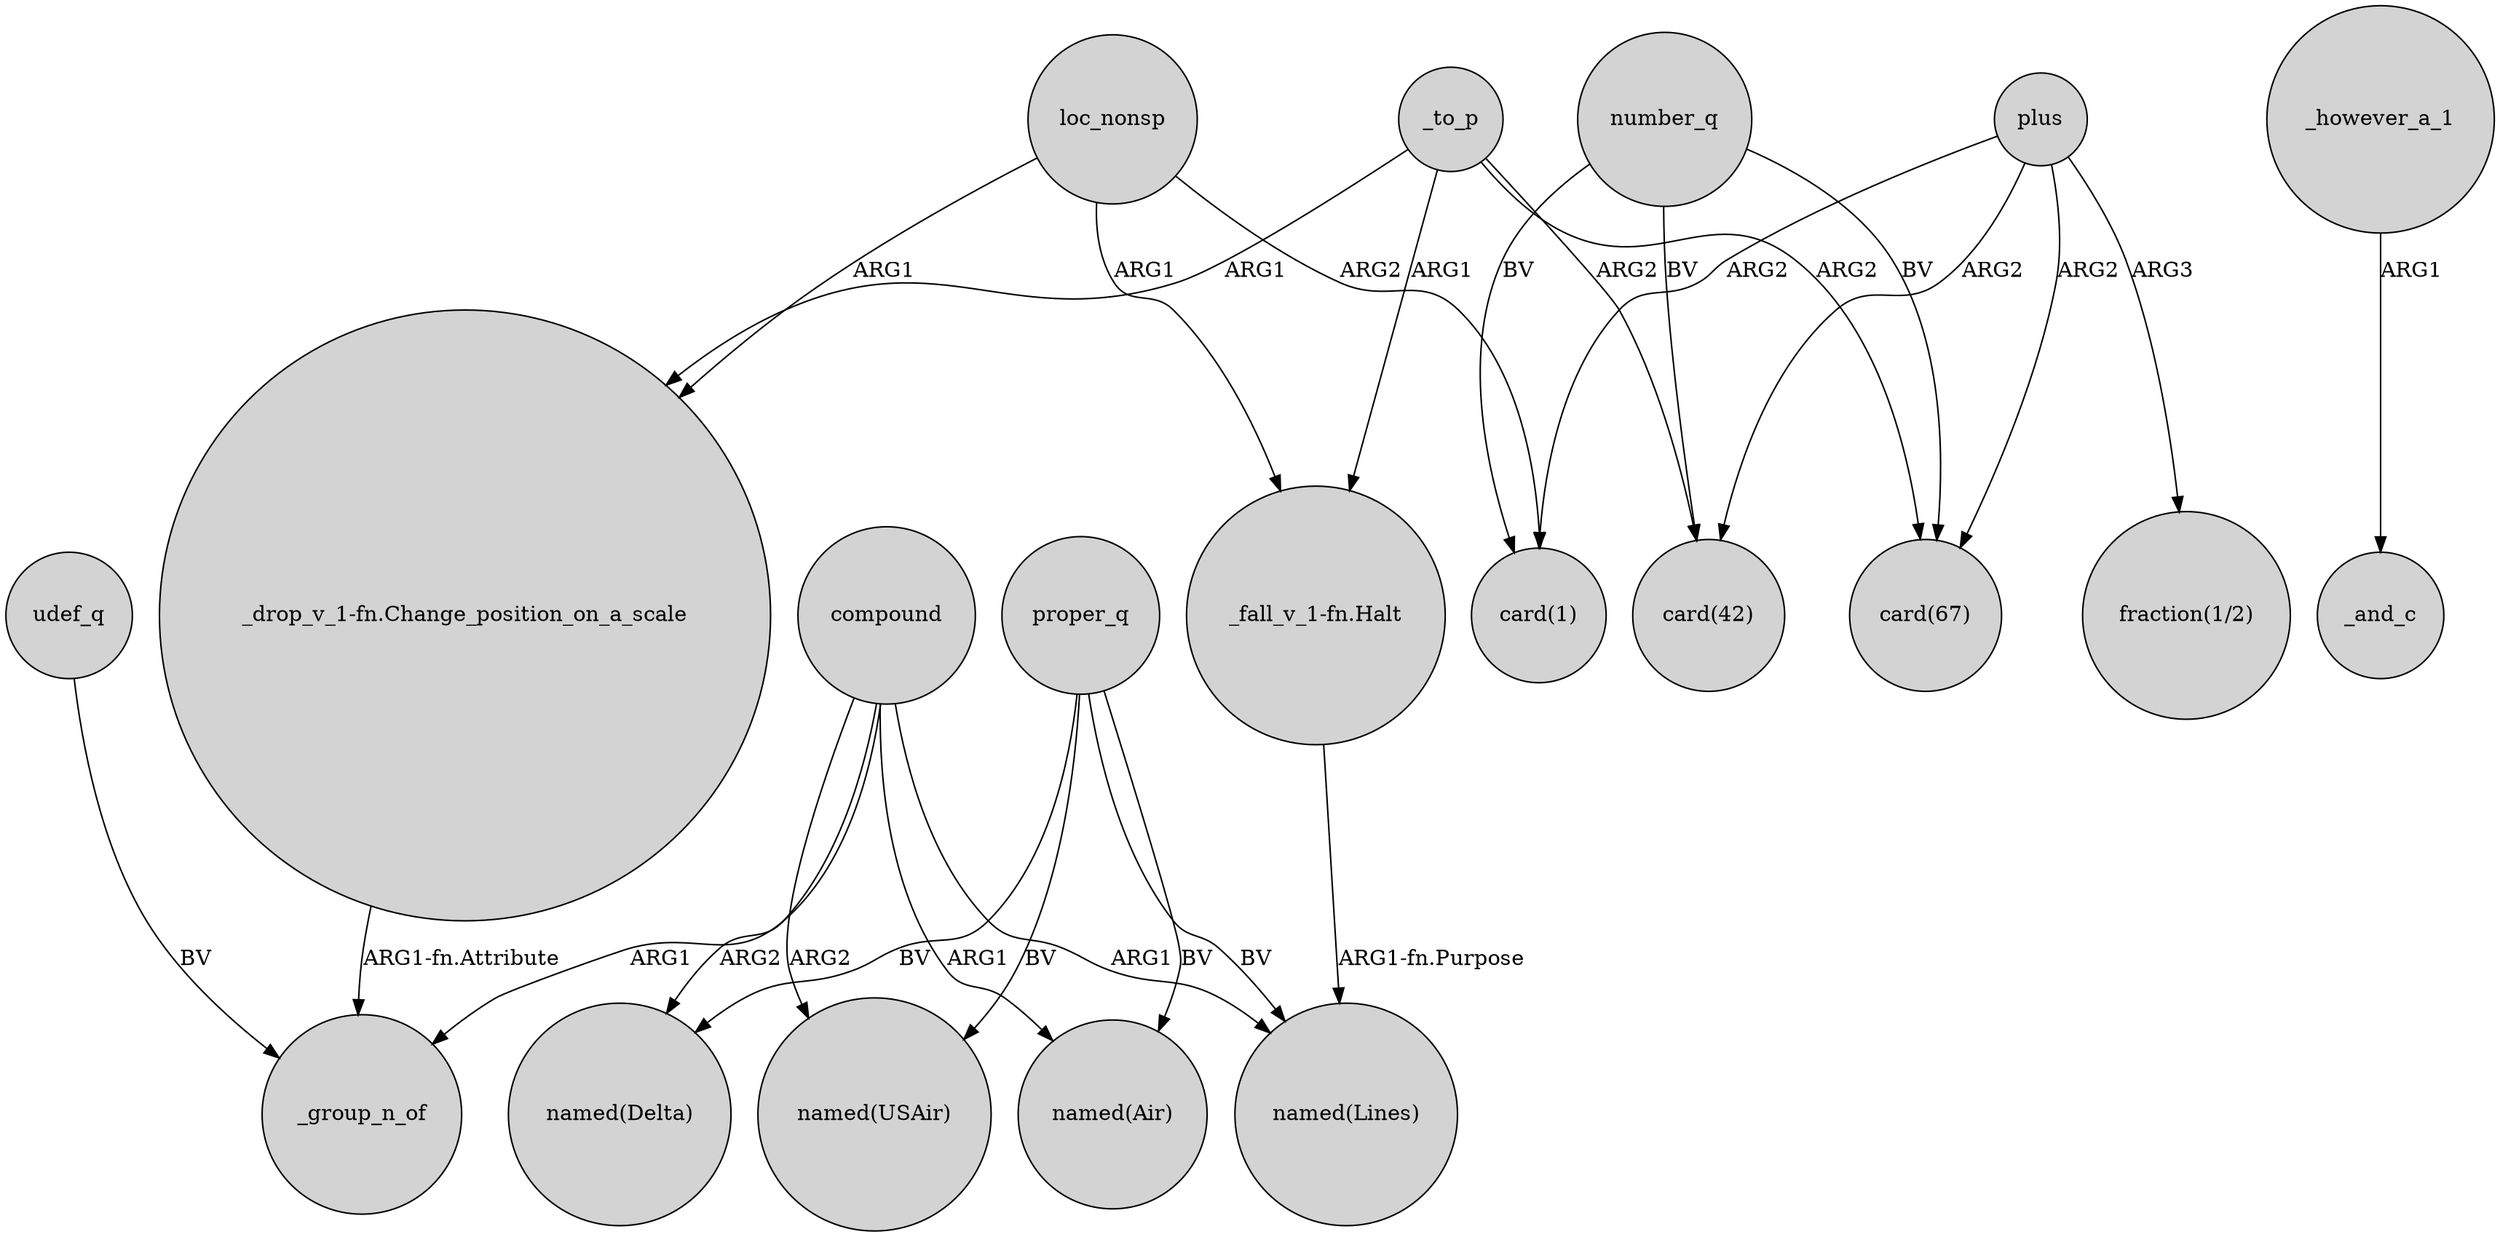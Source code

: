 digraph {
	node [shape=circle style=filled]
	udef_q -> _group_n_of [label=BV]
	compound -> "named(Air)" [label=ARG1]
	number_q -> "card(1)" [label=BV]
	plus -> "card(42)" [label=ARG2]
	_however_a_1 -> _and_c [label=ARG1]
	compound -> "named(USAir)" [label=ARG2]
	loc_nonsp -> "_drop_v_1-fn.Change_position_on_a_scale" [label=ARG1]
	number_q -> "card(67)" [label=BV]
	_to_p -> "_fall_v_1-fn.Halt" [label=ARG1]
	number_q -> "card(42)" [label=BV]
	proper_q -> "named(Air)" [label=BV]
	loc_nonsp -> "card(1)" [label=ARG2]
	compound -> _group_n_of [label=ARG1]
	plus -> "card(1)" [label=ARG2]
	proper_q -> "named(Lines)" [label=BV]
	proper_q -> "named(Delta)" [label=BV]
	loc_nonsp -> "_fall_v_1-fn.Halt" [label=ARG1]
	_to_p -> "_drop_v_1-fn.Change_position_on_a_scale" [label=ARG1]
	compound -> "named(Delta)" [label=ARG2]
	_to_p -> "card(67)" [label=ARG2]
	plus -> "card(67)" [label=ARG2]
	proper_q -> "named(USAir)" [label=BV]
	_to_p -> "card(42)" [label=ARG2]
	"_fall_v_1-fn.Halt" -> "named(Lines)" [label="ARG1-fn.Purpose"]
	"_drop_v_1-fn.Change_position_on_a_scale" -> _group_n_of [label="ARG1-fn.Attribute"]
	compound -> "named(Lines)" [label=ARG1]
	plus -> "fraction(1/2)" [label=ARG3]
}
